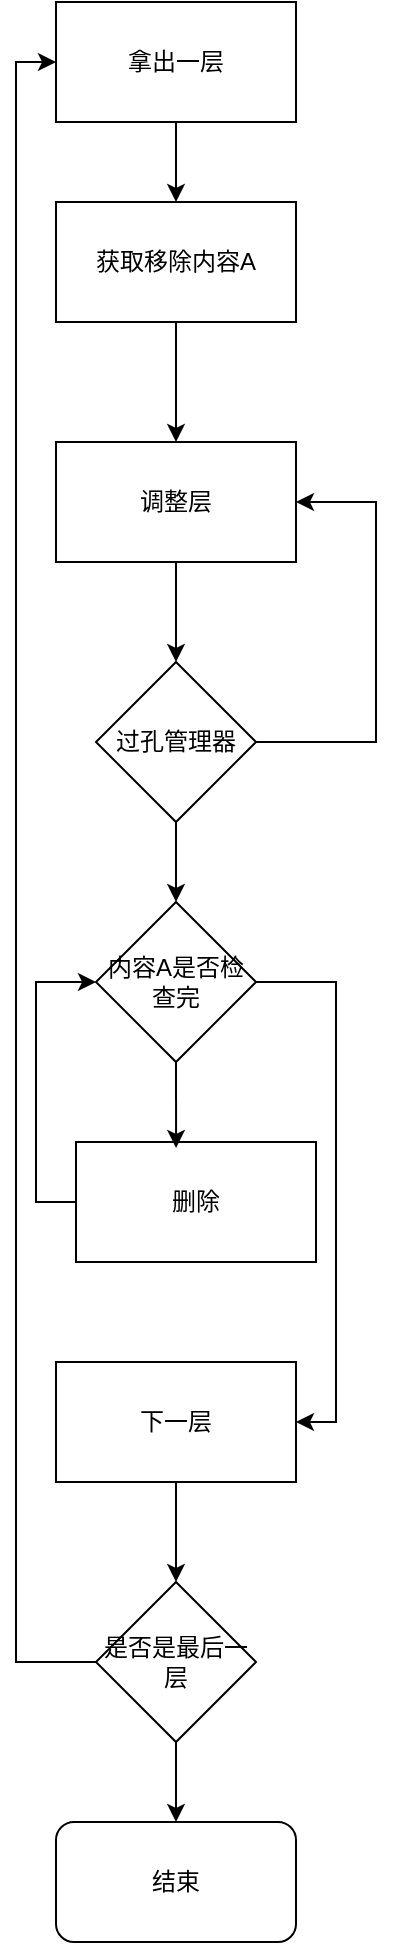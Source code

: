 <mxfile version="23.0.1" type="github">
  <diagram name="第 1 页" id="ulyxqPJVYh3NaeSwJ-IY">
    <mxGraphModel dx="1626" dy="785" grid="1" gridSize="10" guides="1" tooltips="1" connect="1" arrows="1" fold="1" page="1" pageScale="1" pageWidth="827" pageHeight="1169" math="0" shadow="0">
      <root>
        <mxCell id="0" />
        <mxCell id="1" parent="0" />
        <mxCell id="33l4zj47FjWeybJ_H3NU-3" style="edgeStyle=orthogonalEdgeStyle;rounded=0;orthogonalLoop=1;jettySize=auto;html=1;exitX=0.5;exitY=1;exitDx=0;exitDy=0;" edge="1" parent="1" source="33l4zj47FjWeybJ_H3NU-1" target="33l4zj47FjWeybJ_H3NU-2">
          <mxGeometry relative="1" as="geometry" />
        </mxCell>
        <mxCell id="33l4zj47FjWeybJ_H3NU-1" value="拿出一层" style="rounded=0;whiteSpace=wrap;html=1;" vertex="1" parent="1">
          <mxGeometry x="80" y="90" width="120" height="60" as="geometry" />
        </mxCell>
        <mxCell id="33l4zj47FjWeybJ_H3NU-5" style="edgeStyle=orthogonalEdgeStyle;rounded=0;orthogonalLoop=1;jettySize=auto;html=1;exitX=0.5;exitY=1;exitDx=0;exitDy=0;" edge="1" parent="1" source="33l4zj47FjWeybJ_H3NU-2" target="33l4zj47FjWeybJ_H3NU-4">
          <mxGeometry relative="1" as="geometry" />
        </mxCell>
        <mxCell id="33l4zj47FjWeybJ_H3NU-2" value="获取移除内容A" style="rounded=0;whiteSpace=wrap;html=1;" vertex="1" parent="1">
          <mxGeometry x="80" y="190" width="120" height="60" as="geometry" />
        </mxCell>
        <mxCell id="33l4zj47FjWeybJ_H3NU-7" style="edgeStyle=orthogonalEdgeStyle;rounded=0;orthogonalLoop=1;jettySize=auto;html=1;exitX=0.5;exitY=1;exitDx=0;exitDy=0;" edge="1" parent="1" source="33l4zj47FjWeybJ_H3NU-4" target="33l4zj47FjWeybJ_H3NU-6">
          <mxGeometry relative="1" as="geometry" />
        </mxCell>
        <mxCell id="33l4zj47FjWeybJ_H3NU-4" value="调整层" style="rounded=0;whiteSpace=wrap;html=1;" vertex="1" parent="1">
          <mxGeometry x="80" y="310" width="120" height="60" as="geometry" />
        </mxCell>
        <mxCell id="33l4zj47FjWeybJ_H3NU-8" style="edgeStyle=orthogonalEdgeStyle;rounded=0;orthogonalLoop=1;jettySize=auto;html=1;exitX=1;exitY=0.5;exitDx=0;exitDy=0;entryX=1;entryY=0.5;entryDx=0;entryDy=0;" edge="1" parent="1" source="33l4zj47FjWeybJ_H3NU-6" target="33l4zj47FjWeybJ_H3NU-4">
          <mxGeometry relative="1" as="geometry">
            <Array as="points">
              <mxPoint x="240" y="460" />
              <mxPoint x="240" y="340" />
            </Array>
          </mxGeometry>
        </mxCell>
        <mxCell id="33l4zj47FjWeybJ_H3NU-10" style="edgeStyle=orthogonalEdgeStyle;rounded=0;orthogonalLoop=1;jettySize=auto;html=1;exitX=0.5;exitY=1;exitDx=0;exitDy=0;entryX=0.5;entryY=0;entryDx=0;entryDy=0;" edge="1" parent="1" source="33l4zj47FjWeybJ_H3NU-6" target="33l4zj47FjWeybJ_H3NU-9">
          <mxGeometry relative="1" as="geometry" />
        </mxCell>
        <mxCell id="33l4zj47FjWeybJ_H3NU-6" value="过孔管理器" style="rhombus;whiteSpace=wrap;html=1;" vertex="1" parent="1">
          <mxGeometry x="100" y="420" width="80" height="80" as="geometry" />
        </mxCell>
        <mxCell id="33l4zj47FjWeybJ_H3NU-15" style="edgeStyle=orthogonalEdgeStyle;rounded=0;orthogonalLoop=1;jettySize=auto;html=1;exitX=1;exitY=0.5;exitDx=0;exitDy=0;entryX=1;entryY=0.5;entryDx=0;entryDy=0;" edge="1" parent="1" source="33l4zj47FjWeybJ_H3NU-9" target="33l4zj47FjWeybJ_H3NU-14">
          <mxGeometry relative="1" as="geometry" />
        </mxCell>
        <mxCell id="33l4zj47FjWeybJ_H3NU-9" value="内容A是否检查完" style="rhombus;whiteSpace=wrap;html=1;" vertex="1" parent="1">
          <mxGeometry x="100" y="540" width="80" height="80" as="geometry" />
        </mxCell>
        <mxCell id="33l4zj47FjWeybJ_H3NU-13" style="edgeStyle=orthogonalEdgeStyle;rounded=0;orthogonalLoop=1;jettySize=auto;html=1;exitX=0;exitY=0.5;exitDx=0;exitDy=0;entryX=0;entryY=0.5;entryDx=0;entryDy=0;" edge="1" parent="1" source="33l4zj47FjWeybJ_H3NU-11" target="33l4zj47FjWeybJ_H3NU-9">
          <mxGeometry relative="1" as="geometry" />
        </mxCell>
        <mxCell id="33l4zj47FjWeybJ_H3NU-11" value="删除" style="rounded=0;whiteSpace=wrap;html=1;" vertex="1" parent="1">
          <mxGeometry x="90" y="660" width="120" height="60" as="geometry" />
        </mxCell>
        <mxCell id="33l4zj47FjWeybJ_H3NU-12" style="edgeStyle=orthogonalEdgeStyle;rounded=0;orthogonalLoop=1;jettySize=auto;html=1;exitX=0.5;exitY=1;exitDx=0;exitDy=0;entryX=0.417;entryY=0.05;entryDx=0;entryDy=0;entryPerimeter=0;" edge="1" parent="1" source="33l4zj47FjWeybJ_H3NU-9" target="33l4zj47FjWeybJ_H3NU-11">
          <mxGeometry relative="1" as="geometry" />
        </mxCell>
        <mxCell id="33l4zj47FjWeybJ_H3NU-17" style="edgeStyle=orthogonalEdgeStyle;rounded=0;orthogonalLoop=1;jettySize=auto;html=1;exitX=0.5;exitY=1;exitDx=0;exitDy=0;" edge="1" parent="1" source="33l4zj47FjWeybJ_H3NU-14" target="33l4zj47FjWeybJ_H3NU-16">
          <mxGeometry relative="1" as="geometry" />
        </mxCell>
        <mxCell id="33l4zj47FjWeybJ_H3NU-14" value="下一层" style="rounded=0;whiteSpace=wrap;html=1;" vertex="1" parent="1">
          <mxGeometry x="80" y="770" width="120" height="60" as="geometry" />
        </mxCell>
        <mxCell id="33l4zj47FjWeybJ_H3NU-18" style="edgeStyle=orthogonalEdgeStyle;rounded=0;orthogonalLoop=1;jettySize=auto;html=1;exitX=0;exitY=0.5;exitDx=0;exitDy=0;entryX=0;entryY=0.5;entryDx=0;entryDy=0;" edge="1" parent="1" source="33l4zj47FjWeybJ_H3NU-16" target="33l4zj47FjWeybJ_H3NU-1">
          <mxGeometry relative="1" as="geometry" />
        </mxCell>
        <mxCell id="33l4zj47FjWeybJ_H3NU-20" style="edgeStyle=orthogonalEdgeStyle;rounded=0;orthogonalLoop=1;jettySize=auto;html=1;exitX=0.5;exitY=1;exitDx=0;exitDy=0;" edge="1" parent="1" source="33l4zj47FjWeybJ_H3NU-16" target="33l4zj47FjWeybJ_H3NU-19">
          <mxGeometry relative="1" as="geometry" />
        </mxCell>
        <mxCell id="33l4zj47FjWeybJ_H3NU-16" value="是否是最后一层" style="rhombus;whiteSpace=wrap;html=1;" vertex="1" parent="1">
          <mxGeometry x="100" y="880" width="80" height="80" as="geometry" />
        </mxCell>
        <mxCell id="33l4zj47FjWeybJ_H3NU-19" value="结束" style="rounded=1;whiteSpace=wrap;html=1;" vertex="1" parent="1">
          <mxGeometry x="80" y="1000" width="120" height="60" as="geometry" />
        </mxCell>
      </root>
    </mxGraphModel>
  </diagram>
</mxfile>
